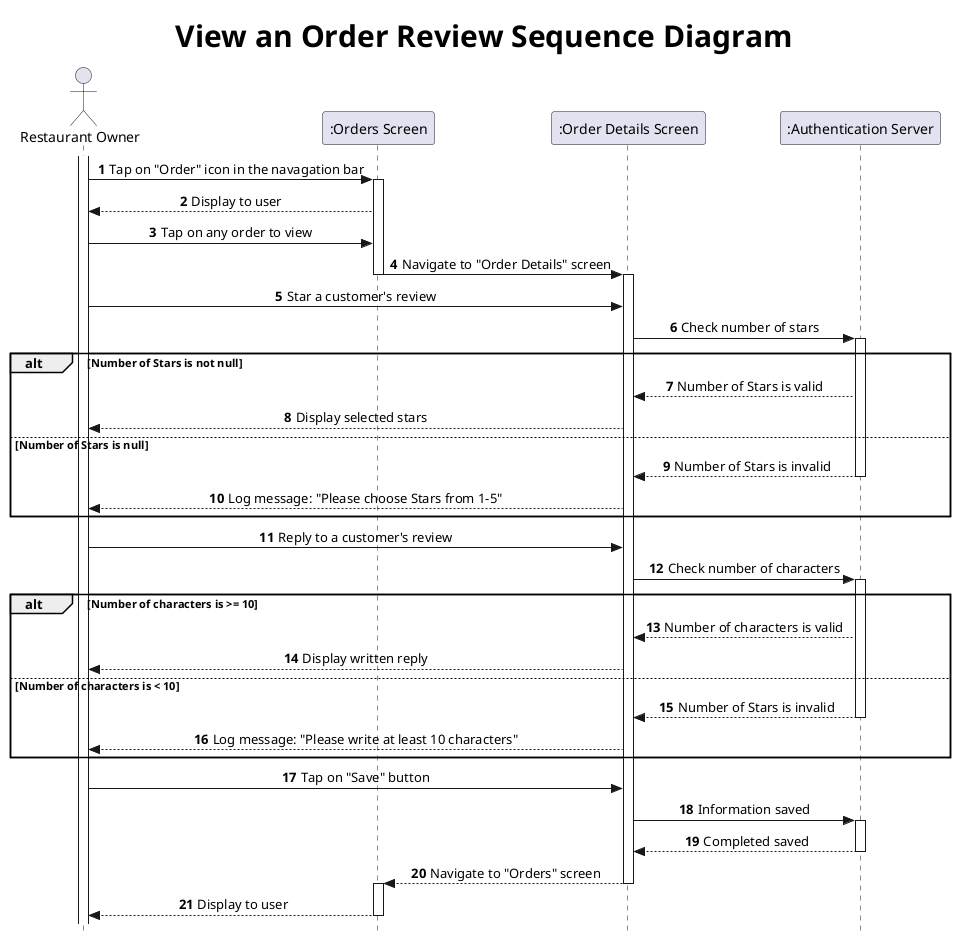 @startuml view-order-review

title <size: 30> View an Order Review Sequence Diagram

skinparam Style strictuml
skinparam sequenceMessageAlign center

actor "Restaurant Owner" as RO
participant ":Orders Screen" as Od
participant ":Order Details Screen" as OD
participant ":Authentication Server" as AS

autonumber

activate RO
RO -> Od: Tap on "Order" icon in the navagation bar
activate Od
Od --> RO: Display to user
RO -> Od: Tap on any order to view
Od -> OD: Navigate to "Order Details" screen
deactivate Od
activate OD

RO -> OD: Star a customer's review
OD -> AS: Check number of stars
activate AS
alt Number of Stars is not null
    AS --> OD: Number of Stars is valid
    OD --> RO: Display selected stars
else Number of Stars is null
    AS --> OD: Number of Stars is invalid
    deactivate AS
    OD --> RO: Log message: "Please choose Stars from 1-5"
end

RO -> OD: Reply to a customer's review
OD -> AS: Check number of characters
activate AS
alt Number of characters is >= 10
    AS --> OD: Number of characters is valid
    OD --> RO: Display written reply
else Number of characters is < 10
    AS --> OD: Number of Stars is invalid
    deactivate AS
    OD --> RO: Log message: "Please write at least 10 characters"
end

RO -> OD: Tap on "Save" button
OD -> AS: Information saved
activate AS
AS --> OD: Completed saved
deactivate AS
OD --> Od: Navigate to "Orders" screen
deactivate OD
activate Od
Od --> RO: Display to user
deactivate Od 

@enduml
